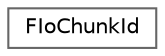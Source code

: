 digraph "Graphical Class Hierarchy"
{
 // INTERACTIVE_SVG=YES
 // LATEX_PDF_SIZE
  bgcolor="transparent";
  edge [fontname=Helvetica,fontsize=10,labelfontname=Helvetica,labelfontsize=10];
  node [fontname=Helvetica,fontsize=10,shape=box,height=0.2,width=0.4];
  rankdir="LR";
  Node0 [id="Node000000",label="FIoChunkId",height=0.2,width=0.4,color="grey40", fillcolor="white", style="filled",URL="$d8/dda/classFIoChunkId.html",tooltip="Identifier to a chunk of data."];
}
